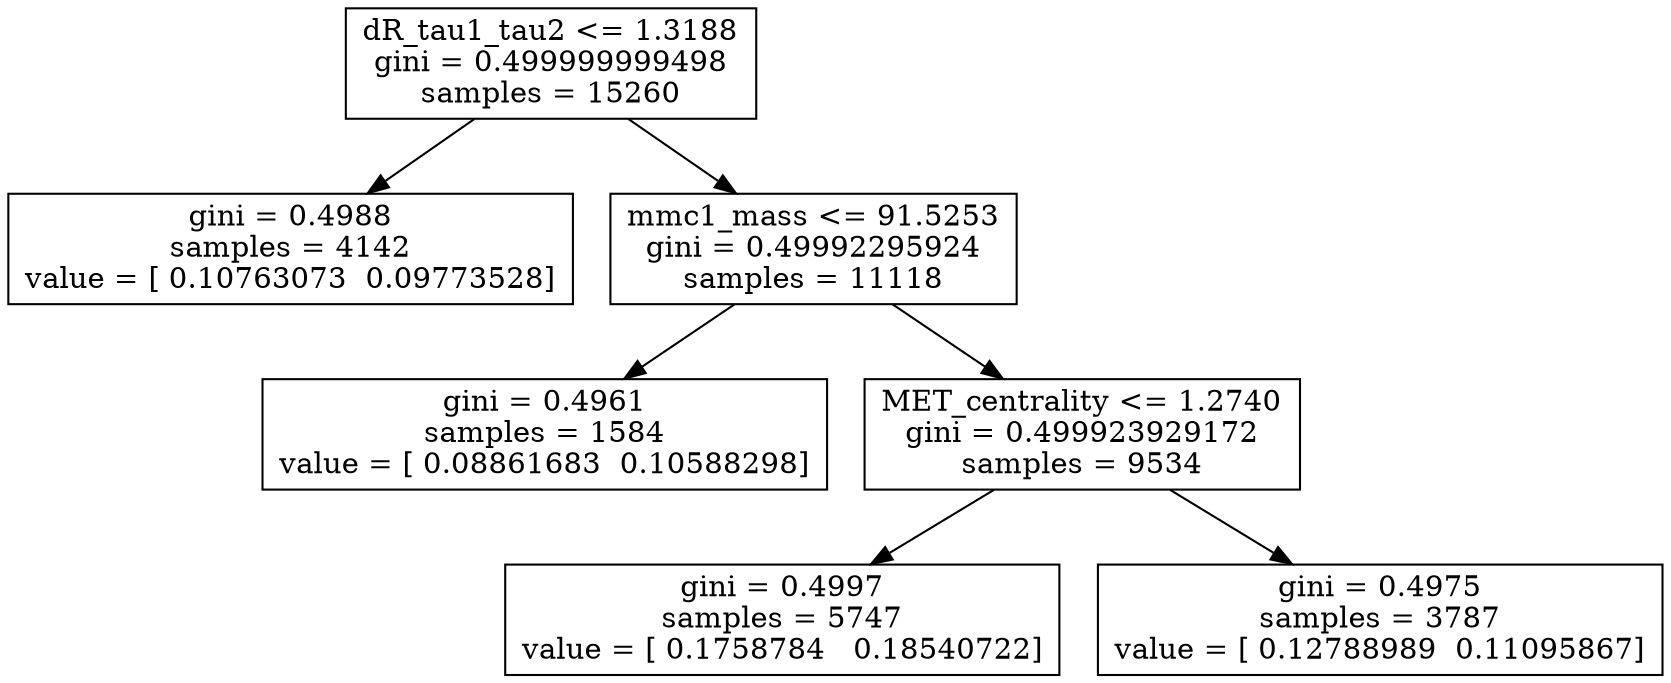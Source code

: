 digraph Tree {
0 [label="dR_tau1_tau2 <= 1.3188\ngini = 0.499999999498\nsamples = 15260", shape="box"] ;
1 [label="gini = 0.4988\nsamples = 4142\nvalue = [ 0.10763073  0.09773528]", shape="box"] ;
0 -> 1 ;
2 [label="mmc1_mass <= 91.5253\ngini = 0.49992295924\nsamples = 11118", shape="box"] ;
0 -> 2 ;
3 [label="gini = 0.4961\nsamples = 1584\nvalue = [ 0.08861683  0.10588298]", shape="box"] ;
2 -> 3 ;
4 [label="MET_centrality <= 1.2740\ngini = 0.499923929172\nsamples = 9534", shape="box"] ;
2 -> 4 ;
5 [label="gini = 0.4997\nsamples = 5747\nvalue = [ 0.1758784   0.18540722]", shape="box"] ;
4 -> 5 ;
6 [label="gini = 0.4975\nsamples = 3787\nvalue = [ 0.12788989  0.11095867]", shape="box"] ;
4 -> 6 ;
}